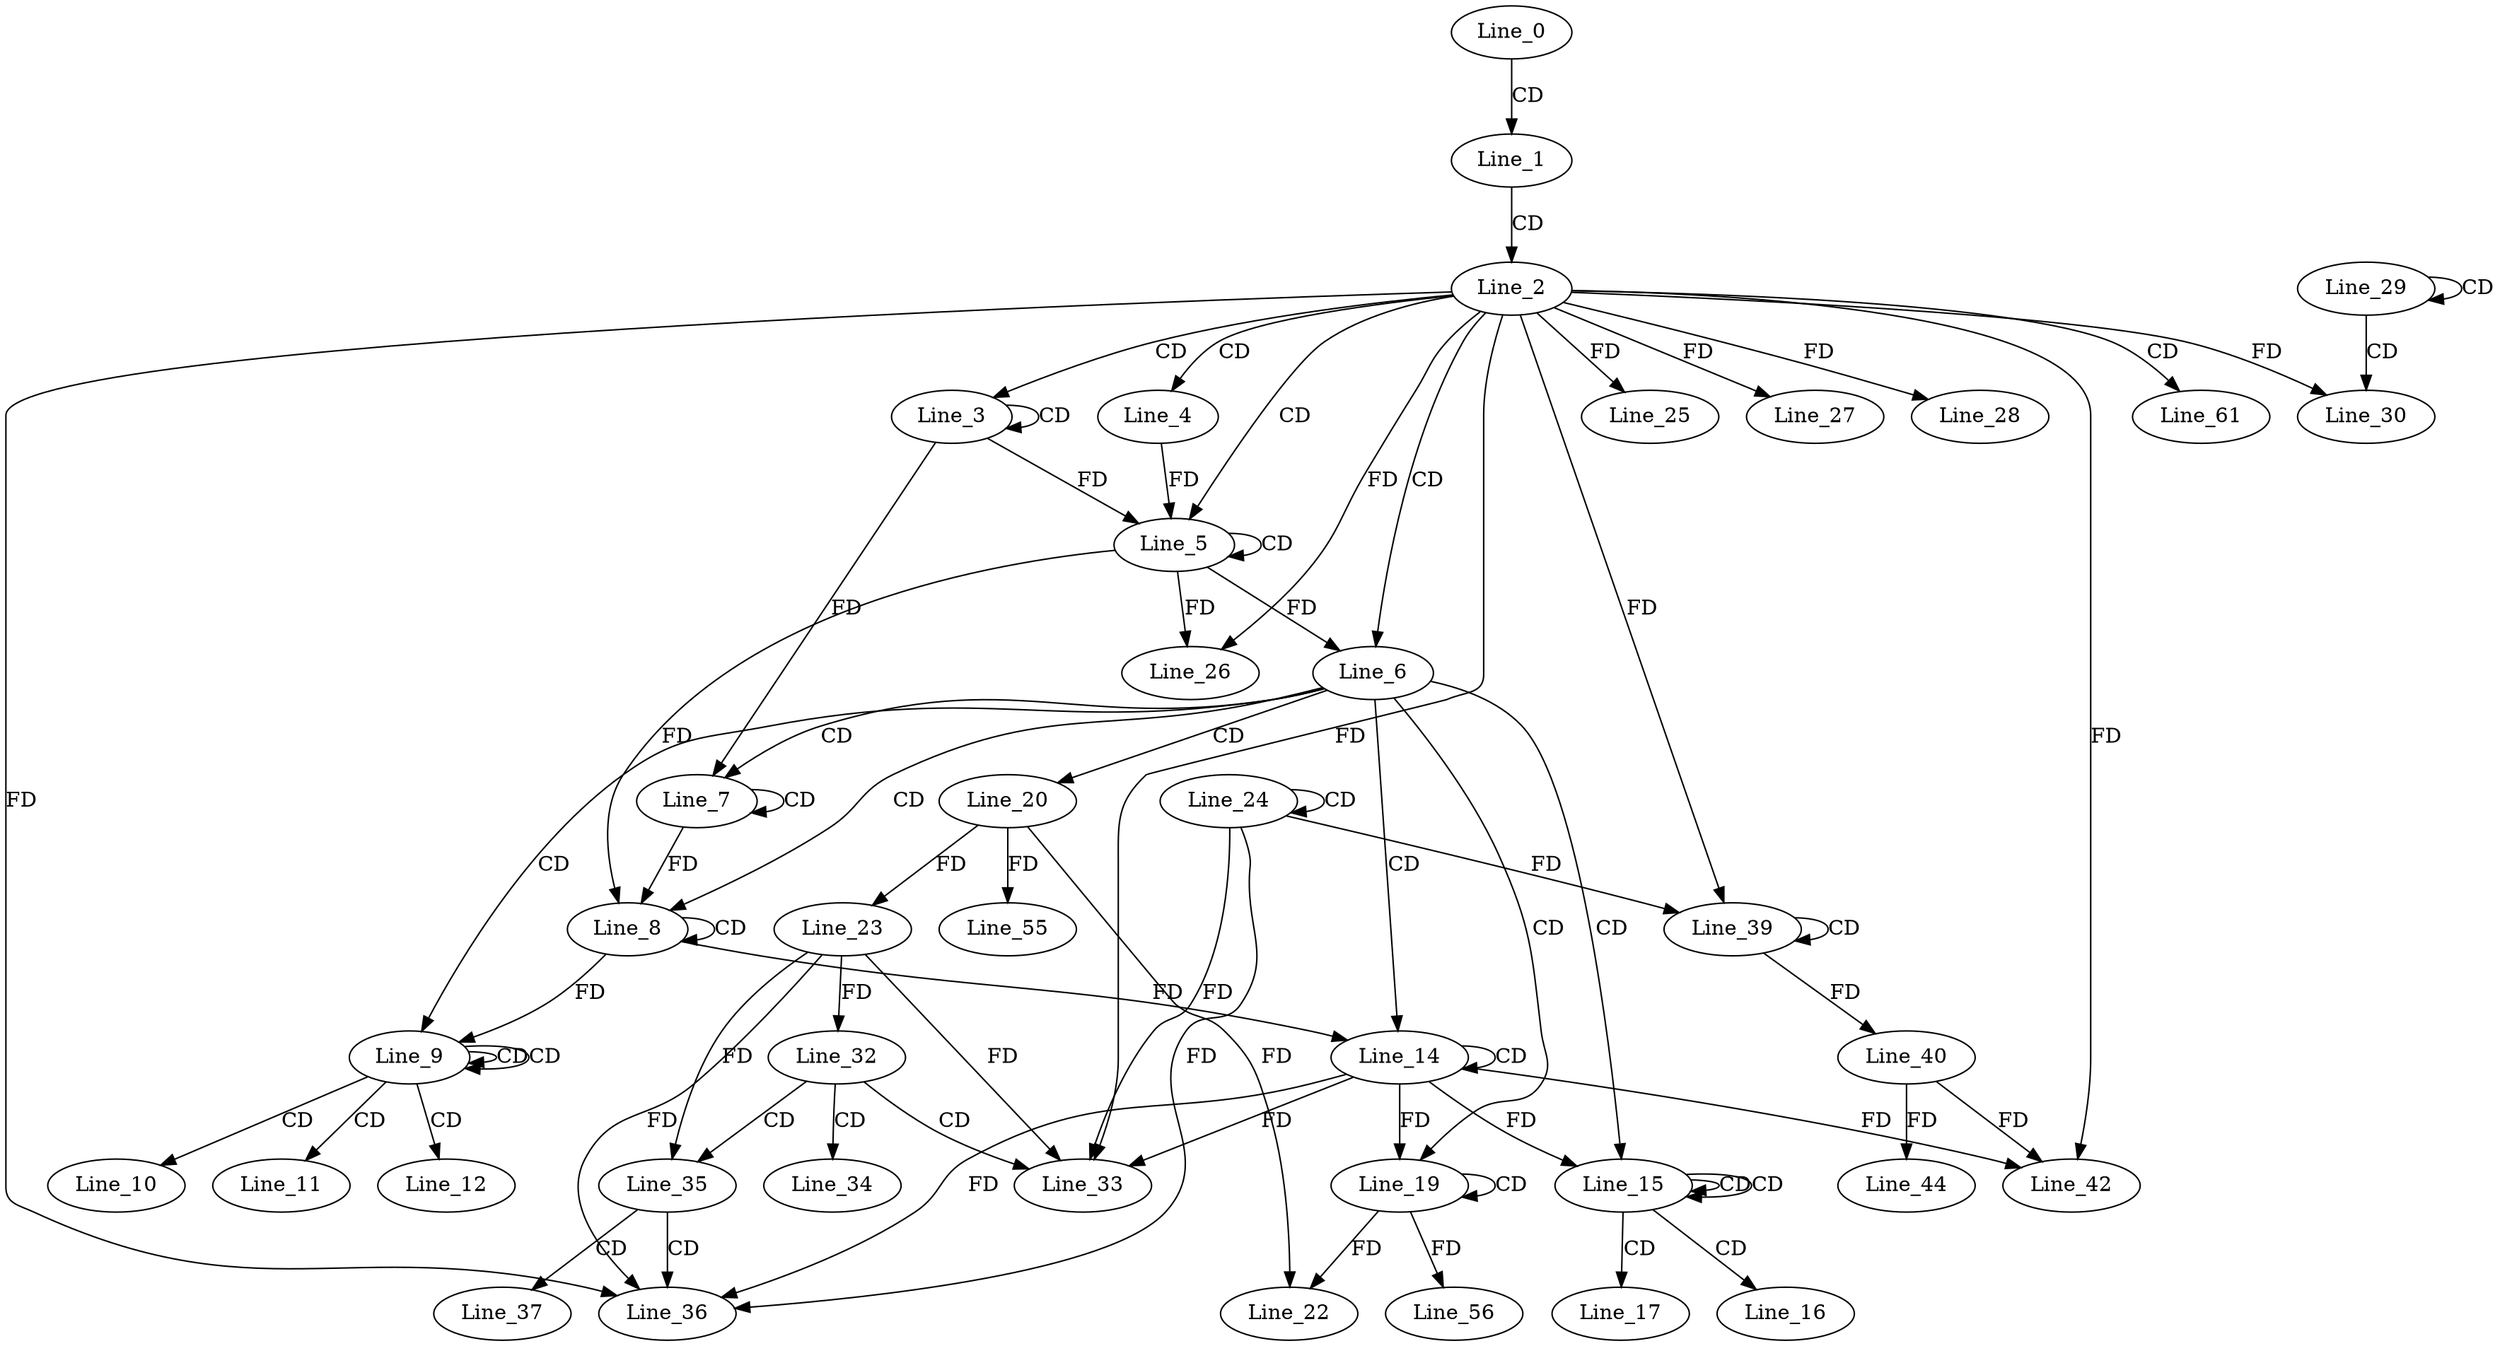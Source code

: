 digraph G {
  Line_0;
  Line_1;
  Line_2;
  Line_3;
  Line_3;
  Line_3;
  Line_4;
  Line_5;
  Line_5;
  Line_6;
  Line_7;
  Line_7;
  Line_8;
  Line_8;
  Line_9;
  Line_9;
  Line_9;
  Line_10;
  Line_11;
  Line_12;
  Line_14;
  Line_14;
  Line_15;
  Line_15;
  Line_15;
  Line_16;
  Line_17;
  Line_19;
  Line_19;
  Line_20;
  Line_22;
  Line_23;
  Line_24;
  Line_24;
  Line_25;
  Line_26;
  Line_26;
  Line_27;
  Line_28;
  Line_29;
  Line_29;
  Line_30;
  Line_23;
  Line_32;
  Line_32;
  Line_33;
  Line_34;
  Line_35;
  Line_35;
  Line_36;
  Line_37;
  Line_39;
  Line_39;
  Line_40;
  Line_42;
  Line_40;
  Line_44;
  Line_55;
  Line_56;
  Line_61;
  Line_0 -> Line_1 [ label="CD" ];
  Line_1 -> Line_2 [ label="CD" ];
  Line_2 -> Line_3 [ label="CD" ];
  Line_3 -> Line_3 [ label="CD" ];
  Line_2 -> Line_4 [ label="CD" ];
  Line_2 -> Line_5 [ label="CD" ];
  Line_5 -> Line_5 [ label="CD" ];
  Line_3 -> Line_5 [ label="FD" ];
  Line_4 -> Line_5 [ label="FD" ];
  Line_2 -> Line_6 [ label="CD" ];
  Line_5 -> Line_6 [ label="FD" ];
  Line_6 -> Line_7 [ label="CD" ];
  Line_7 -> Line_7 [ label="CD" ];
  Line_3 -> Line_7 [ label="FD" ];
  Line_6 -> Line_8 [ label="CD" ];
  Line_8 -> Line_8 [ label="CD" ];
  Line_7 -> Line_8 [ label="FD" ];
  Line_5 -> Line_8 [ label="FD" ];
  Line_6 -> Line_9 [ label="CD" ];
  Line_9 -> Line_9 [ label="CD" ];
  Line_9 -> Line_9 [ label="CD" ];
  Line_8 -> Line_9 [ label="FD" ];
  Line_9 -> Line_10 [ label="CD" ];
  Line_9 -> Line_11 [ label="CD" ];
  Line_9 -> Line_12 [ label="CD" ];
  Line_6 -> Line_14 [ label="CD" ];
  Line_14 -> Line_14 [ label="CD" ];
  Line_8 -> Line_14 [ label="FD" ];
  Line_6 -> Line_15 [ label="CD" ];
  Line_15 -> Line_15 [ label="CD" ];
  Line_15 -> Line_15 [ label="CD" ];
  Line_14 -> Line_15 [ label="FD" ];
  Line_15 -> Line_16 [ label="CD" ];
  Line_15 -> Line_17 [ label="CD" ];
  Line_6 -> Line_19 [ label="CD" ];
  Line_19 -> Line_19 [ label="CD" ];
  Line_14 -> Line_19 [ label="FD" ];
  Line_6 -> Line_20 [ label="CD" ];
  Line_19 -> Line_22 [ label="FD" ];
  Line_20 -> Line_22 [ label="FD" ];
  Line_20 -> Line_23 [ label="FD" ];
  Line_24 -> Line_24 [ label="CD" ];
  Line_2 -> Line_25 [ label="FD" ];
  Line_2 -> Line_26 [ label="FD" ];
  Line_5 -> Line_26 [ label="FD" ];
  Line_2 -> Line_27 [ label="FD" ];
  Line_2 -> Line_28 [ label="FD" ];
  Line_29 -> Line_29 [ label="CD" ];
  Line_29 -> Line_30 [ label="CD" ];
  Line_2 -> Line_30 [ label="FD" ];
  Line_23 -> Line_32 [ label="FD" ];
  Line_32 -> Line_33 [ label="CD" ];
  Line_2 -> Line_33 [ label="FD" ];
  Line_14 -> Line_33 [ label="FD" ];
  Line_23 -> Line_33 [ label="FD" ];
  Line_24 -> Line_33 [ label="FD" ];
  Line_32 -> Line_34 [ label="CD" ];
  Line_32 -> Line_35 [ label="CD" ];
  Line_23 -> Line_35 [ label="FD" ];
  Line_35 -> Line_36 [ label="CD" ];
  Line_2 -> Line_36 [ label="FD" ];
  Line_14 -> Line_36 [ label="FD" ];
  Line_23 -> Line_36 [ label="FD" ];
  Line_24 -> Line_36 [ label="FD" ];
  Line_35 -> Line_37 [ label="CD" ];
  Line_39 -> Line_39 [ label="CD" ];
  Line_24 -> Line_39 [ label="FD" ];
  Line_2 -> Line_39 [ label="FD" ];
  Line_39 -> Line_40 [ label="FD" ];
  Line_14 -> Line_42 [ label="FD" ];
  Line_40 -> Line_42 [ label="FD" ];
  Line_2 -> Line_42 [ label="FD" ];
  Line_40 -> Line_44 [ label="FD" ];
  Line_20 -> Line_55 [ label="FD" ];
  Line_19 -> Line_56 [ label="FD" ];
  Line_2 -> Line_61 [ label="CD" ];
}
